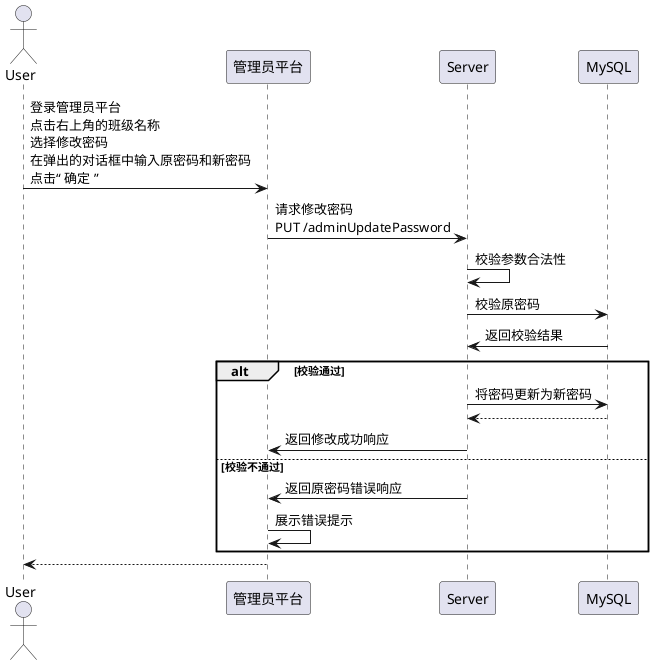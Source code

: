 @startuml 账户-修改登录密码
actor "User" as user
participant "管理员平台" as admin
participant "Server" as server
participant "MySQL" as db
user->admin:登录管理员平台\n点击右上角的班级名称\n选择修改密码\n在弹出的对话框中输入原密码和新密码\n点击“ 确定 ”
admin->server:请求修改密码\nPUT /adminUpdatePassword
server->server:校验参数合法性
server->db:校验原密码
server<-db:返回校验结果
alt 校验通过
server->db:将密码更新为新密码
server<--db
admin<-server:返回修改成功响应
else 校验不通过
admin<-server:返回原密码错误响应
admin->admin:展示错误提示
end
user<--admin
@enduml